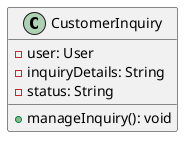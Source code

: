 @startuml
class CustomerInquiry {
  - user: User
  - inquiryDetails: String
  - status: String
  + manageInquiry(): void
}
@enduml